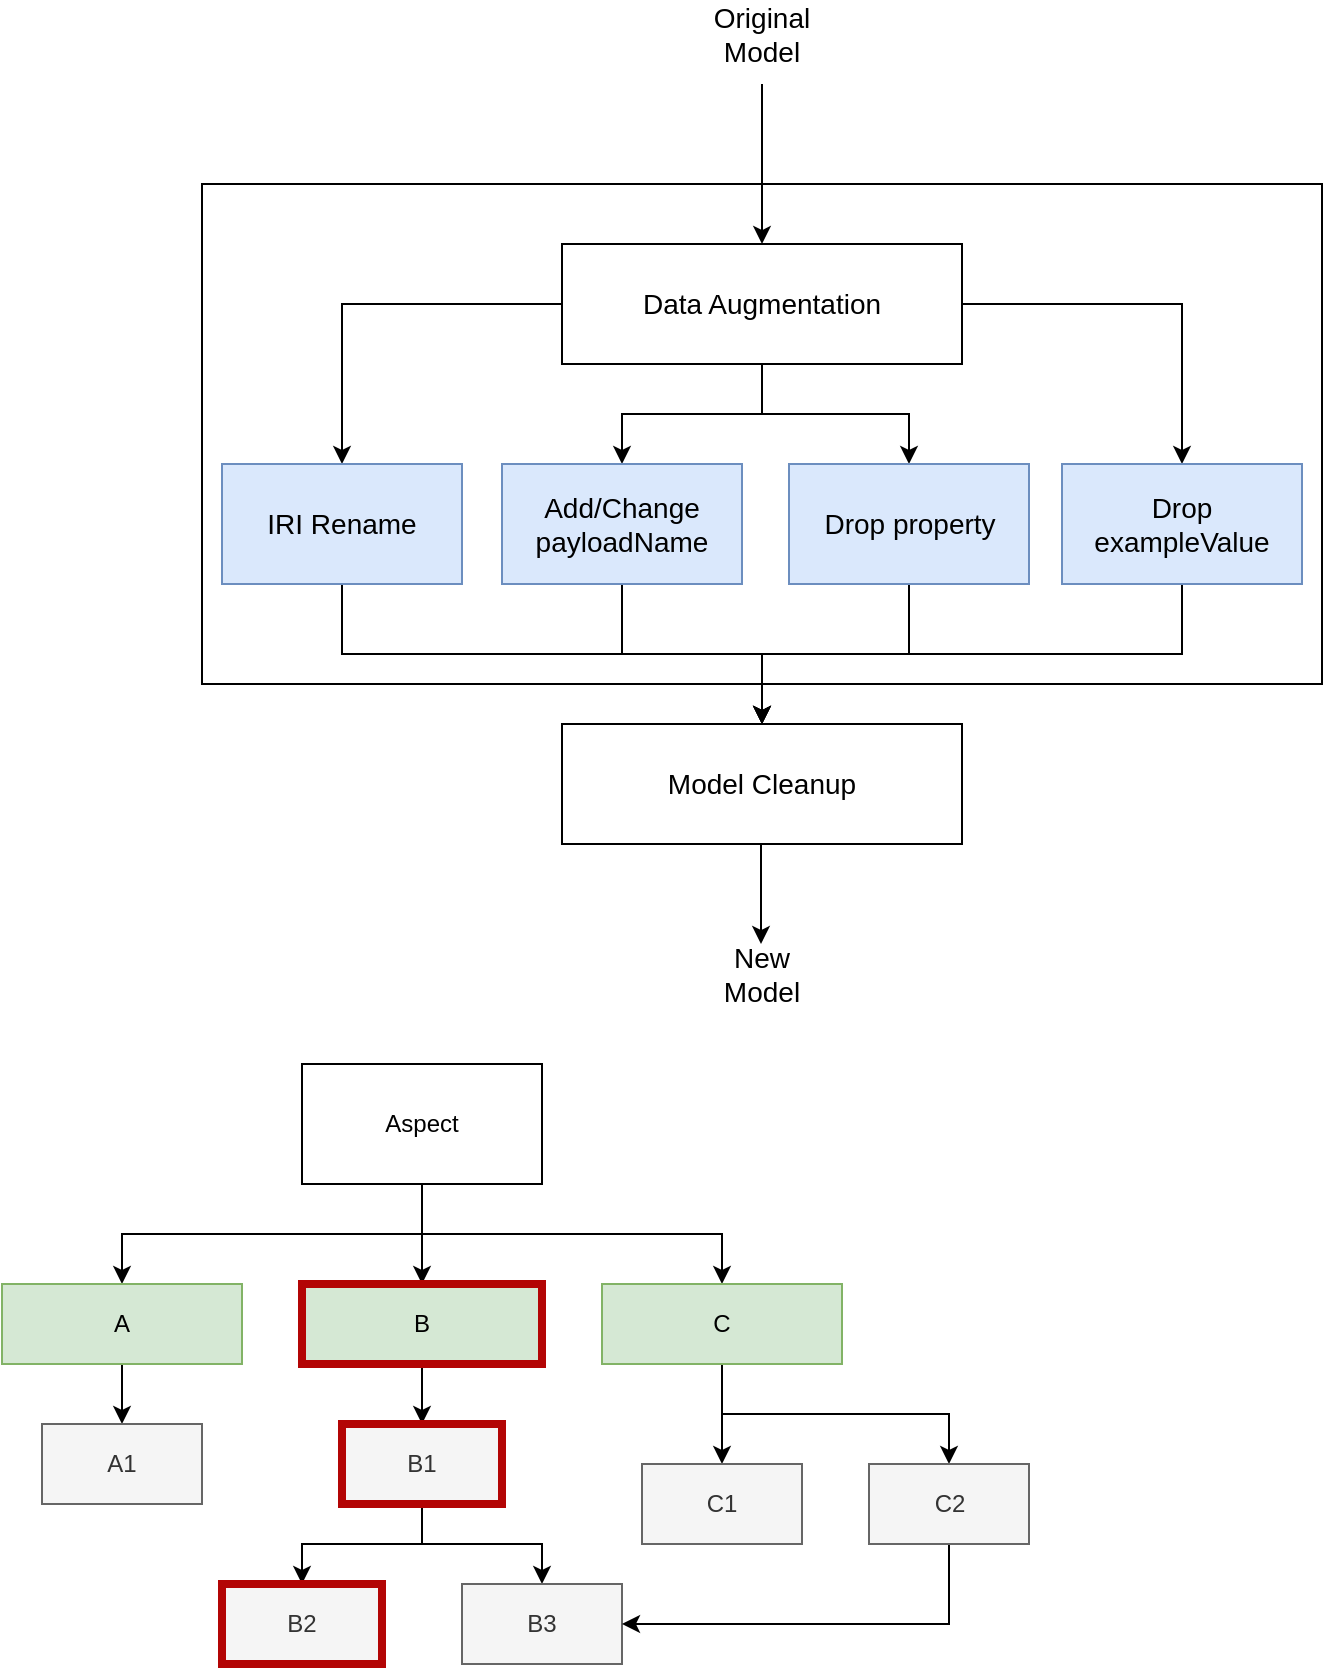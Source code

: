 <mxfile version="24.7.12">
  <diagram name="Page-1" id="0D8cygfv9BHB008Nze-W">
    <mxGraphModel dx="1050" dy="1699" grid="1" gridSize="10" guides="1" tooltips="1" connect="1" arrows="1" fold="1" page="1" pageScale="1" pageWidth="827" pageHeight="1169" math="0" shadow="0">
      <root>
        <mxCell id="0" />
        <mxCell id="1" parent="0" />
        <mxCell id="XmIEk9-biLJK7yd4Yqgu-22" value="" style="rounded=0;whiteSpace=wrap;html=1;" vertex="1" parent="1">
          <mxGeometry x="120" y="80" width="560" height="250" as="geometry" />
        </mxCell>
        <mxCell id="XmIEk9-biLJK7yd4Yqgu-5" style="edgeStyle=orthogonalEdgeStyle;rounded=0;orthogonalLoop=1;jettySize=auto;html=1;entryX=0.5;entryY=0;entryDx=0;entryDy=0;" edge="1" parent="1" source="XmIEk9-biLJK7yd4Yqgu-1" target="XmIEk9-biLJK7yd4Yqgu-2">
          <mxGeometry relative="1" as="geometry" />
        </mxCell>
        <mxCell id="XmIEk9-biLJK7yd4Yqgu-6" style="edgeStyle=orthogonalEdgeStyle;rounded=0;orthogonalLoop=1;jettySize=auto;html=1;entryX=0.5;entryY=0;entryDx=0;entryDy=0;" edge="1" parent="1" source="XmIEk9-biLJK7yd4Yqgu-1" target="XmIEk9-biLJK7yd4Yqgu-3">
          <mxGeometry relative="1" as="geometry" />
        </mxCell>
        <mxCell id="XmIEk9-biLJK7yd4Yqgu-9" style="edgeStyle=orthogonalEdgeStyle;rounded=0;orthogonalLoop=1;jettySize=auto;html=1;" edge="1" parent="1" source="XmIEk9-biLJK7yd4Yqgu-1" target="XmIEk9-biLJK7yd4Yqgu-4">
          <mxGeometry relative="1" as="geometry" />
        </mxCell>
        <mxCell id="XmIEk9-biLJK7yd4Yqgu-10" style="edgeStyle=orthogonalEdgeStyle;rounded=0;orthogonalLoop=1;jettySize=auto;html=1;exitX=1;exitY=0.5;exitDx=0;exitDy=0;entryX=0.5;entryY=0;entryDx=0;entryDy=0;" edge="1" parent="1" source="XmIEk9-biLJK7yd4Yqgu-1" target="XmIEk9-biLJK7yd4Yqgu-8">
          <mxGeometry relative="1" as="geometry" />
        </mxCell>
        <mxCell id="XmIEk9-biLJK7yd4Yqgu-1" value="Data Augmentation" style="rounded=0;whiteSpace=wrap;html=1;fontSize=14;" vertex="1" parent="1">
          <mxGeometry x="300" y="110" width="200" height="60" as="geometry" />
        </mxCell>
        <mxCell id="XmIEk9-biLJK7yd4Yqgu-17" style="edgeStyle=orthogonalEdgeStyle;rounded=0;orthogonalLoop=1;jettySize=auto;html=1;exitX=0.5;exitY=1;exitDx=0;exitDy=0;entryX=0.5;entryY=0;entryDx=0;entryDy=0;" edge="1" parent="1" source="XmIEk9-biLJK7yd4Yqgu-2" target="XmIEk9-biLJK7yd4Yqgu-11">
          <mxGeometry relative="1" as="geometry">
            <mxPoint x="410" y="350" as="targetPoint" />
          </mxGeometry>
        </mxCell>
        <mxCell id="XmIEk9-biLJK7yd4Yqgu-2" value="IRI Rename" style="rounded=0;whiteSpace=wrap;html=1;fillColor=#dae8fc;strokeColor=#6c8ebf;fontSize=14;" vertex="1" parent="1">
          <mxGeometry x="130" y="220" width="120" height="60" as="geometry" />
        </mxCell>
        <mxCell id="XmIEk9-biLJK7yd4Yqgu-16" style="edgeStyle=orthogonalEdgeStyle;rounded=0;orthogonalLoop=1;jettySize=auto;html=1;exitX=0.5;exitY=1;exitDx=0;exitDy=0;entryX=0.5;entryY=0;entryDx=0;entryDy=0;" edge="1" parent="1" source="XmIEk9-biLJK7yd4Yqgu-3" target="XmIEk9-biLJK7yd4Yqgu-11">
          <mxGeometry relative="1" as="geometry" />
        </mxCell>
        <mxCell id="XmIEk9-biLJK7yd4Yqgu-3" value="Add/Change payloadName" style="rounded=0;whiteSpace=wrap;html=1;fillColor=#dae8fc;strokeColor=#6c8ebf;fontSize=14;" vertex="1" parent="1">
          <mxGeometry x="270" y="220" width="120" height="60" as="geometry" />
        </mxCell>
        <mxCell id="XmIEk9-biLJK7yd4Yqgu-15" style="edgeStyle=orthogonalEdgeStyle;rounded=0;orthogonalLoop=1;jettySize=auto;html=1;exitX=0.5;exitY=1;exitDx=0;exitDy=0;entryX=0.5;entryY=0;entryDx=0;entryDy=0;" edge="1" parent="1" source="XmIEk9-biLJK7yd4Yqgu-4" target="XmIEk9-biLJK7yd4Yqgu-11">
          <mxGeometry relative="1" as="geometry" />
        </mxCell>
        <mxCell id="XmIEk9-biLJK7yd4Yqgu-4" value="Drop property" style="rounded=0;whiteSpace=wrap;html=1;fillColor=#dae8fc;strokeColor=#6c8ebf;fontSize=14;" vertex="1" parent="1">
          <mxGeometry x="413.5" y="220" width="120" height="60" as="geometry" />
        </mxCell>
        <mxCell id="XmIEk9-biLJK7yd4Yqgu-14" style="edgeStyle=orthogonalEdgeStyle;rounded=0;orthogonalLoop=1;jettySize=auto;html=1;exitX=0.5;exitY=1;exitDx=0;exitDy=0;entryX=0.5;entryY=0;entryDx=0;entryDy=0;" edge="1" parent="1" source="XmIEk9-biLJK7yd4Yqgu-8" target="XmIEk9-biLJK7yd4Yqgu-11">
          <mxGeometry relative="1" as="geometry" />
        </mxCell>
        <mxCell id="XmIEk9-biLJK7yd4Yqgu-8" value="Drop exampleValue" style="rounded=0;whiteSpace=wrap;html=1;fillColor=#dae8fc;strokeColor=#6c8ebf;fontSize=14;" vertex="1" parent="1">
          <mxGeometry x="550" y="220" width="120" height="60" as="geometry" />
        </mxCell>
        <mxCell id="XmIEk9-biLJK7yd4Yqgu-11" value="Model Cleanup" style="rounded=0;whiteSpace=wrap;html=1;fontSize=14;" vertex="1" parent="1">
          <mxGeometry x="300" y="350" width="200" height="60" as="geometry" />
        </mxCell>
        <mxCell id="XmIEk9-biLJK7yd4Yqgu-18" value="" style="endArrow=classic;html=1;rounded=0;" edge="1" parent="1" target="XmIEk9-biLJK7yd4Yqgu-1">
          <mxGeometry width="50" height="50" relative="1" as="geometry">
            <mxPoint x="400" y="30" as="sourcePoint" />
            <mxPoint x="440" y="240" as="targetPoint" />
          </mxGeometry>
        </mxCell>
        <mxCell id="XmIEk9-biLJK7yd4Yqgu-19" value="" style="endArrow=classic;html=1;rounded=0;" edge="1" parent="1">
          <mxGeometry width="50" height="50" relative="1" as="geometry">
            <mxPoint x="399.5" y="410" as="sourcePoint" />
            <mxPoint x="399.5" y="460" as="targetPoint" />
          </mxGeometry>
        </mxCell>
        <mxCell id="XmIEk9-biLJK7yd4Yqgu-20" value="Original Model" style="text;html=1;align=center;verticalAlign=middle;whiteSpace=wrap;rounded=0;fontSize=14;" vertex="1" parent="1">
          <mxGeometry x="370" y="-10" width="60" height="30" as="geometry" />
        </mxCell>
        <mxCell id="XmIEk9-biLJK7yd4Yqgu-21" value="New&lt;br&gt;Model" style="text;html=1;align=center;verticalAlign=middle;whiteSpace=wrap;rounded=0;fontSize=14;" vertex="1" parent="1">
          <mxGeometry x="370" y="460" width="60" height="30" as="geometry" />
        </mxCell>
        <mxCell id="XmIEk9-biLJK7yd4Yqgu-45" style="edgeStyle=orthogonalEdgeStyle;rounded=0;orthogonalLoop=1;jettySize=auto;html=1;exitX=0.5;exitY=1;exitDx=0;exitDy=0;entryX=0.5;entryY=0;entryDx=0;entryDy=0;" edge="1" parent="1" source="XmIEk9-biLJK7yd4Yqgu-23" target="XmIEk9-biLJK7yd4Yqgu-24">
          <mxGeometry relative="1" as="geometry" />
        </mxCell>
        <mxCell id="XmIEk9-biLJK7yd4Yqgu-46" style="edgeStyle=orthogonalEdgeStyle;rounded=0;orthogonalLoop=1;jettySize=auto;html=1;exitX=0.5;exitY=1;exitDx=0;exitDy=0;" edge="1" parent="1" source="XmIEk9-biLJK7yd4Yqgu-23" target="XmIEk9-biLJK7yd4Yqgu-26">
          <mxGeometry relative="1" as="geometry" />
        </mxCell>
        <mxCell id="XmIEk9-biLJK7yd4Yqgu-47" style="edgeStyle=orthogonalEdgeStyle;rounded=0;orthogonalLoop=1;jettySize=auto;html=1;exitX=0.5;exitY=1;exitDx=0;exitDy=0;entryX=0.5;entryY=0;entryDx=0;entryDy=0;" edge="1" parent="1" source="XmIEk9-biLJK7yd4Yqgu-23" target="XmIEk9-biLJK7yd4Yqgu-25">
          <mxGeometry relative="1" as="geometry" />
        </mxCell>
        <mxCell id="XmIEk9-biLJK7yd4Yqgu-23" value="Aspect" style="rounded=0;whiteSpace=wrap;html=1;" vertex="1" parent="1">
          <mxGeometry x="170" y="520" width="120" height="60" as="geometry" />
        </mxCell>
        <mxCell id="XmIEk9-biLJK7yd4Yqgu-44" style="edgeStyle=orthogonalEdgeStyle;rounded=0;orthogonalLoop=1;jettySize=auto;html=1;exitX=0.5;exitY=1;exitDx=0;exitDy=0;entryX=0.5;entryY=0;entryDx=0;entryDy=0;" edge="1" parent="1" source="XmIEk9-biLJK7yd4Yqgu-24" target="XmIEk9-biLJK7yd4Yqgu-37">
          <mxGeometry relative="1" as="geometry" />
        </mxCell>
        <mxCell id="XmIEk9-biLJK7yd4Yqgu-24" value="A" style="rounded=0;whiteSpace=wrap;html=1;fillColor=#d5e8d4;strokeColor=#82b366;" vertex="1" parent="1">
          <mxGeometry x="20" y="630" width="120" height="40" as="geometry" />
        </mxCell>
        <mxCell id="XmIEk9-biLJK7yd4Yqgu-38" style="edgeStyle=orthogonalEdgeStyle;rounded=0;orthogonalLoop=1;jettySize=auto;html=1;exitX=0.5;exitY=1;exitDx=0;exitDy=0;entryX=0.5;entryY=0;entryDx=0;entryDy=0;" edge="1" parent="1" source="XmIEk9-biLJK7yd4Yqgu-25" target="XmIEk9-biLJK7yd4Yqgu-29">
          <mxGeometry relative="1" as="geometry" />
        </mxCell>
        <mxCell id="XmIEk9-biLJK7yd4Yqgu-25" value="B" style="rounded=0;whiteSpace=wrap;html=1;fillColor=#d5e8d4;strokeColor=#B30505;strokeWidth=4;" vertex="1" parent="1">
          <mxGeometry x="170" y="630" width="120" height="40" as="geometry" />
        </mxCell>
        <mxCell id="XmIEk9-biLJK7yd4Yqgu-41" style="edgeStyle=orthogonalEdgeStyle;rounded=0;orthogonalLoop=1;jettySize=auto;html=1;exitX=0.5;exitY=1;exitDx=0;exitDy=0;entryX=0.5;entryY=0;entryDx=0;entryDy=0;" edge="1" parent="1" source="XmIEk9-biLJK7yd4Yqgu-26" target="XmIEk9-biLJK7yd4Yqgu-35">
          <mxGeometry relative="1" as="geometry" />
        </mxCell>
        <mxCell id="XmIEk9-biLJK7yd4Yqgu-42" style="edgeStyle=orthogonalEdgeStyle;rounded=0;orthogonalLoop=1;jettySize=auto;html=1;exitX=0.5;exitY=1;exitDx=0;exitDy=0;" edge="1" parent="1" source="XmIEk9-biLJK7yd4Yqgu-26" target="XmIEk9-biLJK7yd4Yqgu-36">
          <mxGeometry relative="1" as="geometry" />
        </mxCell>
        <mxCell id="XmIEk9-biLJK7yd4Yqgu-26" value="C" style="rounded=0;whiteSpace=wrap;html=1;fillColor=#d5e8d4;strokeColor=#82b366;" vertex="1" parent="1">
          <mxGeometry x="320" y="630" width="120" height="40" as="geometry" />
        </mxCell>
        <mxCell id="XmIEk9-biLJK7yd4Yqgu-39" style="edgeStyle=orthogonalEdgeStyle;rounded=0;orthogonalLoop=1;jettySize=auto;html=1;exitX=0.5;exitY=1;exitDx=0;exitDy=0;entryX=0.5;entryY=0;entryDx=0;entryDy=0;" edge="1" parent="1" source="XmIEk9-biLJK7yd4Yqgu-29" target="XmIEk9-biLJK7yd4Yqgu-32">
          <mxGeometry relative="1" as="geometry" />
        </mxCell>
        <mxCell id="XmIEk9-biLJK7yd4Yqgu-40" style="edgeStyle=orthogonalEdgeStyle;rounded=0;orthogonalLoop=1;jettySize=auto;html=1;exitX=0.5;exitY=1;exitDx=0;exitDy=0;entryX=0.5;entryY=0;entryDx=0;entryDy=0;" edge="1" parent="1" source="XmIEk9-biLJK7yd4Yqgu-29" target="XmIEk9-biLJK7yd4Yqgu-33">
          <mxGeometry relative="1" as="geometry" />
        </mxCell>
        <mxCell id="XmIEk9-biLJK7yd4Yqgu-29" value="B1" style="rounded=0;whiteSpace=wrap;html=1;fillColor=#f5f5f5;strokeColor=#B30505;fontColor=#333333;strokeWidth=4;" vertex="1" parent="1">
          <mxGeometry x="190" y="700" width="80" height="40" as="geometry" />
        </mxCell>
        <mxCell id="XmIEk9-biLJK7yd4Yqgu-32" value="B2" style="rounded=0;whiteSpace=wrap;html=1;fillColor=#f5f5f5;strokeColor=#B30505;fontColor=#333333;strokeWidth=4;" vertex="1" parent="1">
          <mxGeometry x="130" y="780" width="80" height="40" as="geometry" />
        </mxCell>
        <mxCell id="XmIEk9-biLJK7yd4Yqgu-33" value="B3" style="rounded=0;whiteSpace=wrap;html=1;fillColor=#f5f5f5;strokeColor=#666666;fontColor=#333333;" vertex="1" parent="1">
          <mxGeometry x="250" y="780" width="80" height="40" as="geometry" />
        </mxCell>
        <mxCell id="XmIEk9-biLJK7yd4Yqgu-35" value="C1" style="rounded=0;whiteSpace=wrap;html=1;fillColor=#f5f5f5;strokeColor=#666666;fontColor=#333333;" vertex="1" parent="1">
          <mxGeometry x="340" y="720" width="80" height="40" as="geometry" />
        </mxCell>
        <mxCell id="XmIEk9-biLJK7yd4Yqgu-43" style="edgeStyle=orthogonalEdgeStyle;rounded=0;orthogonalLoop=1;jettySize=auto;html=1;exitX=0.5;exitY=1;exitDx=0;exitDy=0;entryX=1;entryY=0.5;entryDx=0;entryDy=0;" edge="1" parent="1" source="XmIEk9-biLJK7yd4Yqgu-36" target="XmIEk9-biLJK7yd4Yqgu-33">
          <mxGeometry relative="1" as="geometry" />
        </mxCell>
        <mxCell id="XmIEk9-biLJK7yd4Yqgu-36" value="C2" style="rounded=0;whiteSpace=wrap;html=1;fillColor=#f5f5f5;strokeColor=#666666;fontColor=#333333;" vertex="1" parent="1">
          <mxGeometry x="453.5" y="720" width="80" height="40" as="geometry" />
        </mxCell>
        <mxCell id="XmIEk9-biLJK7yd4Yqgu-37" value="A1" style="rounded=0;whiteSpace=wrap;html=1;fillColor=#f5f5f5;strokeColor=#666666;fontColor=#333333;" vertex="1" parent="1">
          <mxGeometry x="40" y="700" width="80" height="40" as="geometry" />
        </mxCell>
      </root>
    </mxGraphModel>
  </diagram>
</mxfile>

